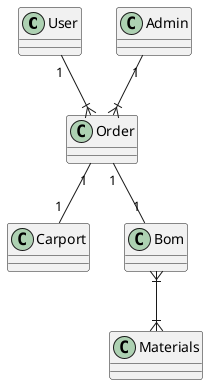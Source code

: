 @startuml


Class User
Class Admin
Class Order
Class Carport
Class Bom
Class Materials

Admin "1"--|{ Order
User "1"--|{ Order
Order "1"--"1" Carport
Order "1"--"1" Bom
Bom }|--|{ Materials






@enduml